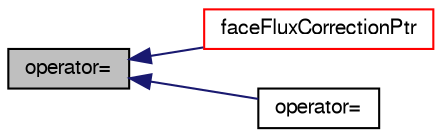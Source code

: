 digraph "operator="
{
  bgcolor="transparent";
  edge [fontname="FreeSans",fontsize="10",labelfontname="FreeSans",labelfontsize="10"];
  node [fontname="FreeSans",fontsize="10",shape=record];
  rankdir="LR";
  Node5651 [label="operator=",height=0.2,width=0.4,color="black", fillcolor="grey75", style="filled", fontcolor="black"];
  Node5651 -> Node5652 [dir="back",color="midnightblue",fontsize="10",style="solid",fontname="FreeSans"];
  Node5652 [label="faceFluxCorrectionPtr",height=0.2,width=0.4,color="red",URL="$a22358.html#abca4d525cb7a95854e0bbc373847fef2",tooltip="Return pointer to face-flux non-orthogonal correction field. "];
  Node5651 -> Node5657 [dir="back",color="midnightblue",fontsize="10",style="solid",fontname="FreeSans"];
  Node5657 [label="operator=",height=0.2,width=0.4,color="black",URL="$a22358.html#a964bec116d9098222dd2004f2ddfc084"];
}
